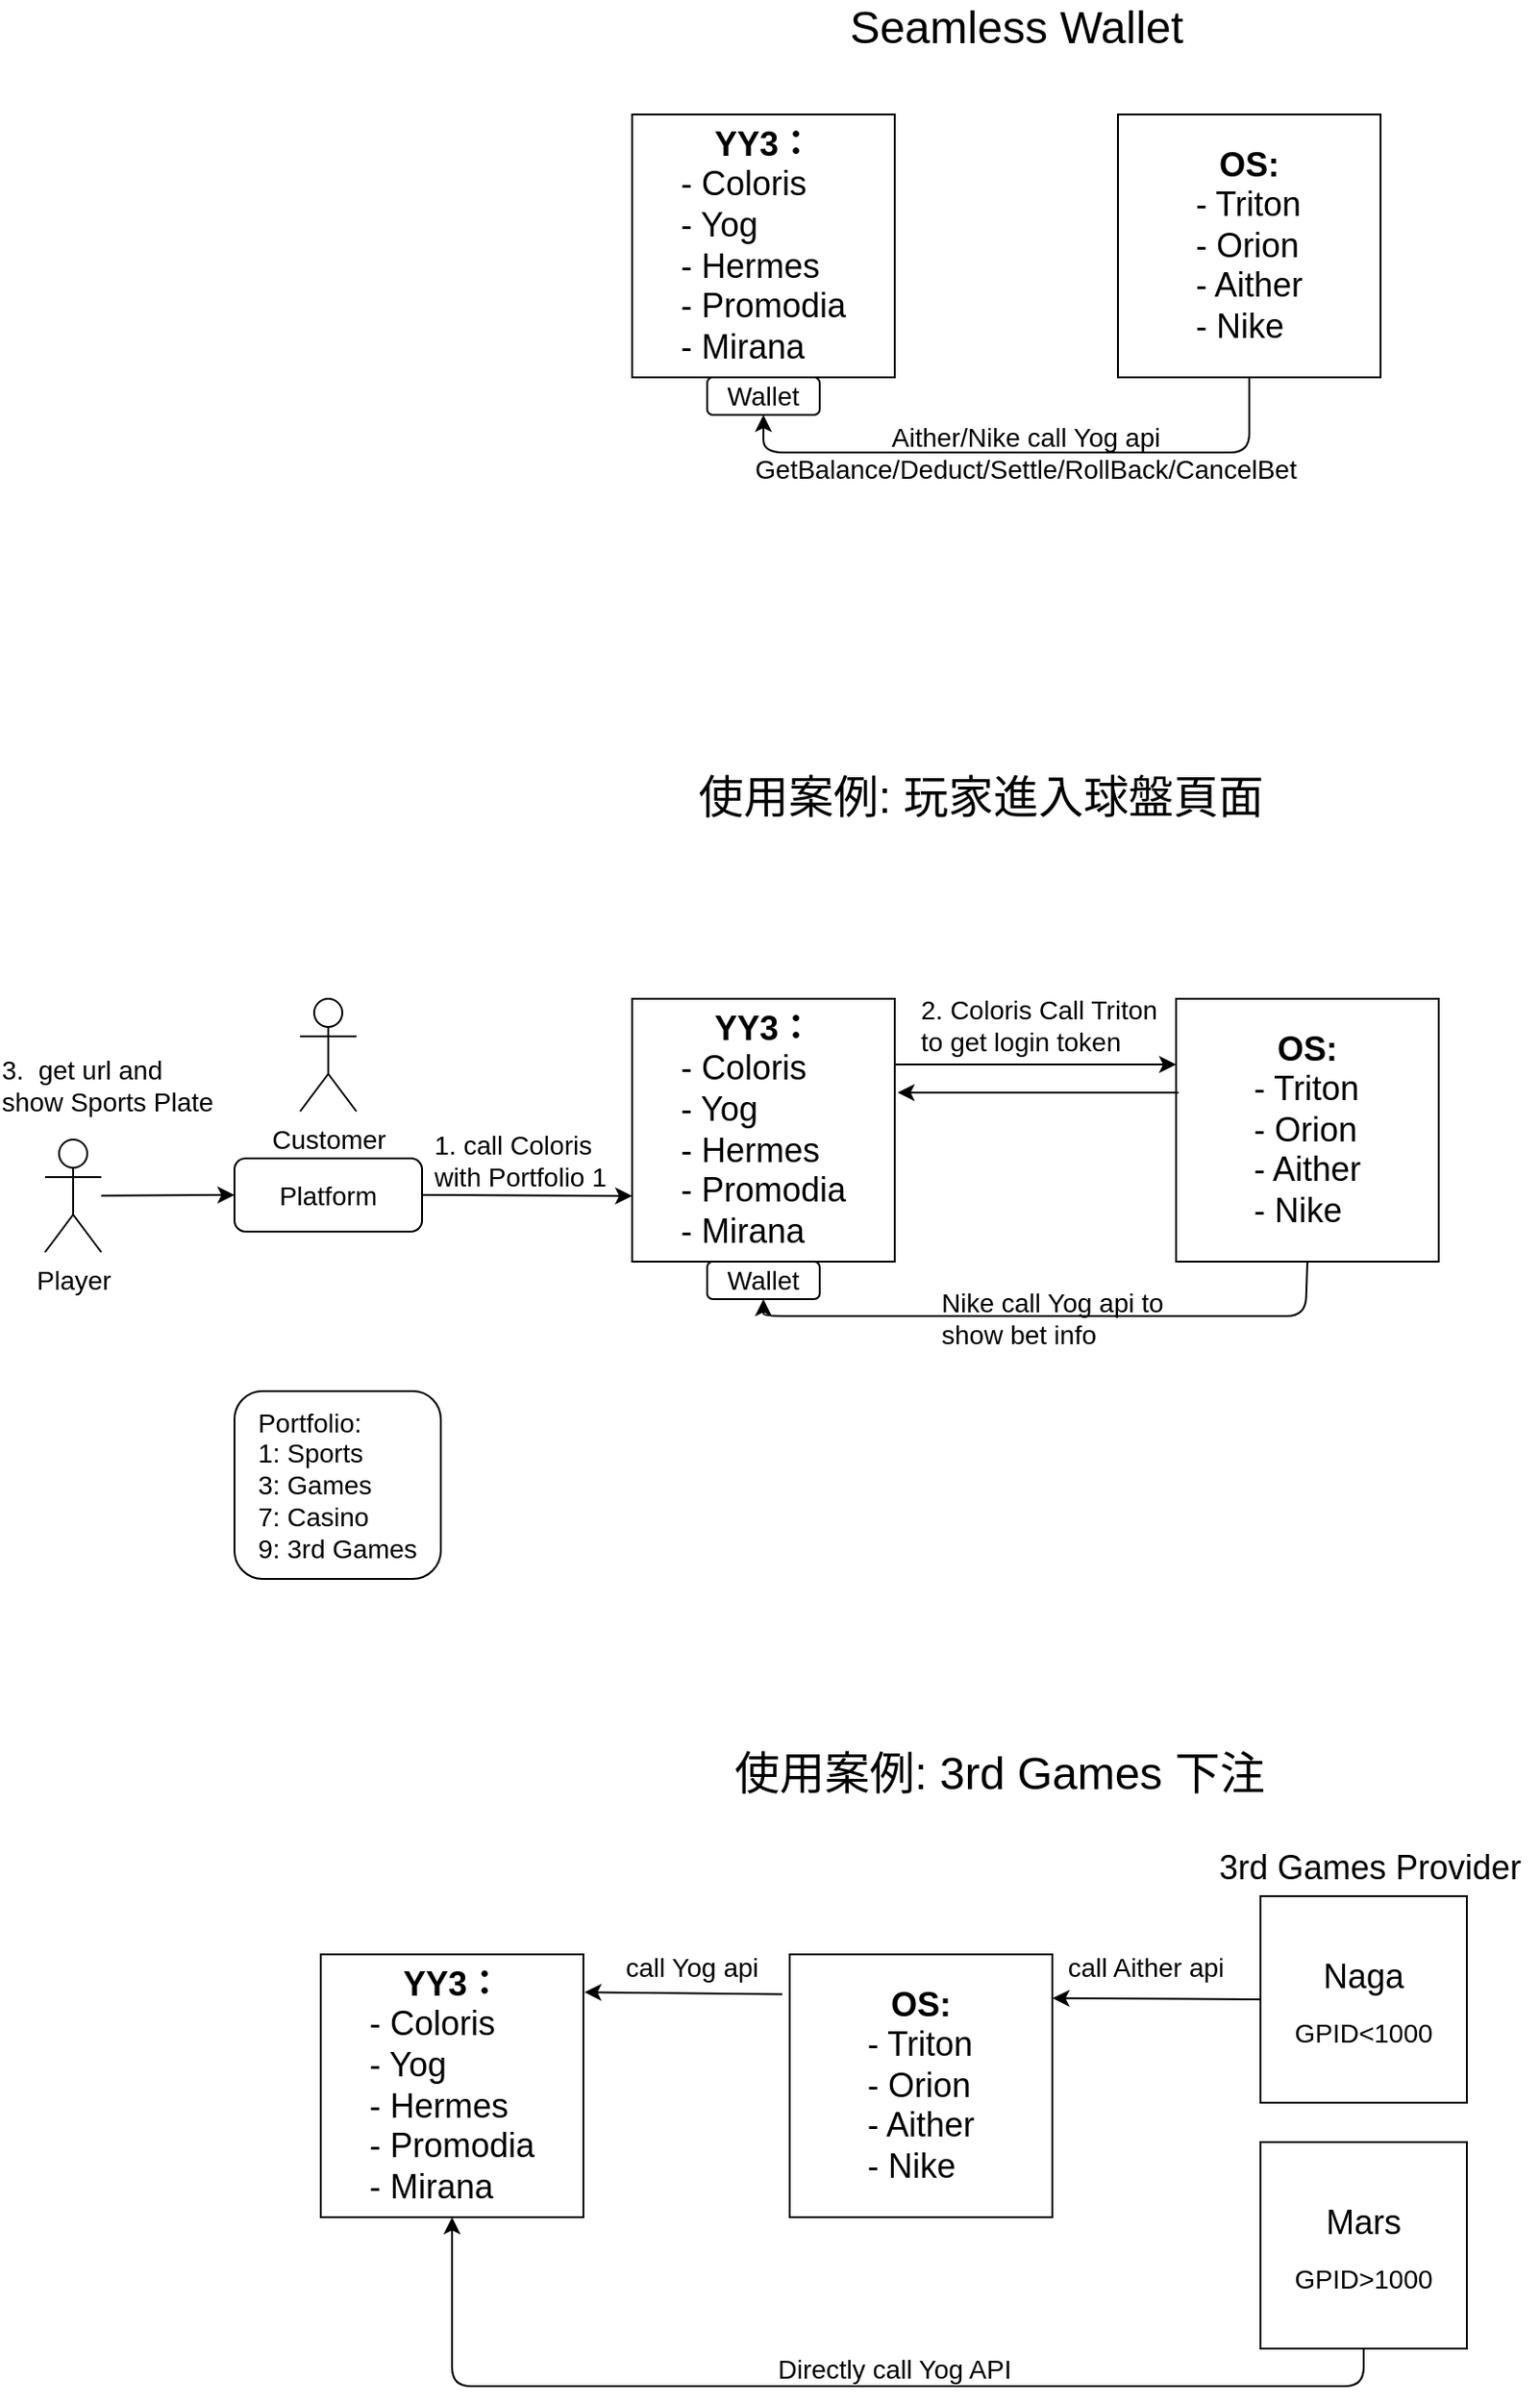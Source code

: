 <mxfile>
    <diagram id="llzUr2pBcgUc9o29uizo" name="Page-1">
        <mxGraphModel dx="1002" dy="467" grid="1" gridSize="10" guides="1" tooltips="1" connect="1" arrows="1" fold="1" page="1" pageScale="1" pageWidth="583" pageHeight="827" math="0" shadow="0">
            <root>
                <mxCell id="0"/>
                <mxCell id="1" parent="0"/>
                <mxCell id="2" value="&lt;div style=&quot;text-align: left;&quot;&gt;&lt;div style=&quot;text-align: center;&quot;&gt;&lt;span style=&quot;background-color: initial;&quot;&gt;&lt;font style=&quot;font-size: 18px;&quot;&gt;&lt;b&gt;YY3：&lt;/b&gt;&lt;/font&gt;&lt;/span&gt;&lt;/div&gt;&lt;div&gt;&lt;span style=&quot;background-color: initial;&quot;&gt;&lt;font style=&quot;font-size: 18px;&quot;&gt;- Coloris&lt;/font&gt;&lt;/span&gt;&lt;/div&gt;&lt;font style=&quot;text-align: center; font-size: 18px;&quot;&gt;&lt;div style=&quot;text-align: left;&quot;&gt;&lt;span style=&quot;background-color: initial;&quot;&gt;- Yog&lt;/span&gt;&lt;/div&gt;&lt;div style=&quot;text-align: left;&quot;&gt;&lt;span style=&quot;background-color: initial;&quot;&gt;- Hermes&lt;/span&gt;&lt;/div&gt;&lt;div style=&quot;text-align: left;&quot;&gt;&lt;span style=&quot;background-color: initial;&quot;&gt;- Promodia&lt;/span&gt;&lt;/div&gt;&lt;div style=&quot;text-align: left;&quot;&gt;&lt;span style=&quot;background-color: initial;&quot;&gt;- Mirana&lt;/span&gt;&lt;/div&gt;&lt;/font&gt;&lt;/div&gt;" style="whiteSpace=wrap;html=1;aspect=fixed;" parent="1" vertex="1">
                    <mxGeometry x="379" y="150" width="140" height="140" as="geometry"/>
                </mxCell>
                <mxCell id="4" value="&lt;div style=&quot;text-align: left;&quot;&gt;&lt;div style=&quot;text-align: center;&quot;&gt;&lt;span style=&quot;font-size: 18px;&quot;&gt;&lt;b&gt;OS:&lt;/b&gt;&lt;/span&gt;&lt;/div&gt;&lt;div&gt;&lt;span style=&quot;font-size: 18px;&quot;&gt;- Triton&lt;/span&gt;&lt;/div&gt;&lt;div&gt;&lt;span style=&quot;font-size: 18px;&quot;&gt;- Orion&lt;/span&gt;&lt;/div&gt;&lt;div&gt;&lt;span style=&quot;font-size: 18px;&quot;&gt;- Aither&lt;/span&gt;&lt;/div&gt;&lt;div&gt;&lt;span style=&quot;font-size: 18px;&quot;&gt;- Nike&lt;/span&gt;&lt;/div&gt;&lt;/div&gt;" style="whiteSpace=wrap;html=1;aspect=fixed;" parent="1" vertex="1">
                    <mxGeometry x="638" y="150" width="140" height="140" as="geometry"/>
                </mxCell>
                <mxCell id="37" value="&lt;span style=&quot;font-size: 14px;&quot;&gt;Aither/Nike call Yog api&lt;br&gt;GetBalance/Deduct/Settle/RollBack/CancelBet&lt;br&gt;&lt;/span&gt;" style="text;html=1;strokeColor=none;fillColor=none;align=center;verticalAlign=middle;whiteSpace=wrap;rounded=0;" parent="1" vertex="1">
                    <mxGeometry x="419" y="297" width="340" height="65" as="geometry"/>
                </mxCell>
                <mxCell id="40" value="&lt;font style=&quot;font-size: 14px;&quot;&gt;Wallet&lt;/font&gt;" style="rounded=1;whiteSpace=wrap;html=1;fontSize=12;" parent="1" vertex="1">
                    <mxGeometry x="419" y="290" width="60" height="20" as="geometry"/>
                </mxCell>
                <mxCell id="43" value="" style="endArrow=classic;html=1;fontSize=14;exitX=0.5;exitY=1;exitDx=0;exitDy=0;entryX=0.5;entryY=1;entryDx=0;entryDy=0;" parent="1" source="4" target="40" edge="1">
                    <mxGeometry width="50" height="50" relative="1" as="geometry">
                        <mxPoint x="519" y="300" as="sourcePoint"/>
                        <mxPoint x="569" y="250" as="targetPoint"/>
                        <Array as="points">
                            <mxPoint x="708" y="330"/>
                            <mxPoint x="449" y="330"/>
                        </Array>
                    </mxGeometry>
                </mxCell>
                <mxCell id="49" value="&lt;div style=&quot;&quot;&gt;&lt;span style=&quot;background-color: initial;&quot;&gt;&lt;font style=&quot;font-size: 18px;&quot;&gt;&lt;b&gt;YY3：&lt;/b&gt;&lt;/font&gt;&lt;/span&gt;&lt;/div&gt;&lt;div style=&quot;text-align: left;&quot;&gt;&lt;span style=&quot;background-color: initial;&quot;&gt;&lt;font style=&quot;font-size: 18px;&quot;&gt;- Coloris&lt;/font&gt;&lt;/span&gt;&lt;/div&gt;&lt;font style=&quot;font-size: 18px;&quot;&gt;&lt;div style=&quot;text-align: left;&quot;&gt;&lt;span style=&quot;background-color: initial;&quot;&gt;- Yog&lt;/span&gt;&lt;/div&gt;&lt;div style=&quot;text-align: left;&quot;&gt;&lt;span style=&quot;background-color: initial;&quot;&gt;- Hermes&lt;/span&gt;&lt;/div&gt;&lt;div style=&quot;text-align: left;&quot;&gt;&lt;span style=&quot;background-color: initial;&quot;&gt;- Promodia&lt;/span&gt;&lt;/div&gt;&lt;div style=&quot;text-align: left;&quot;&gt;&lt;span style=&quot;background-color: initial;&quot;&gt;- Mirana&lt;/span&gt;&lt;/div&gt;&lt;/font&gt;" style="whiteSpace=wrap;html=1;aspect=fixed;" parent="1" vertex="1">
                    <mxGeometry x="379" y="621" width="140" height="140" as="geometry"/>
                </mxCell>
                <mxCell id="51" value="&lt;div style=&quot;&quot;&gt;&lt;span style=&quot;font-size: 18px;&quot;&gt;&lt;b&gt;OS:&lt;/b&gt;&lt;/span&gt;&lt;/div&gt;&lt;div style=&quot;text-align: left;&quot;&gt;&lt;span style=&quot;font-size: 18px;&quot;&gt;- Triton&lt;/span&gt;&lt;/div&gt;&lt;div style=&quot;text-align: left;&quot;&gt;&lt;span style=&quot;font-size: 18px;&quot;&gt;- Orion&lt;/span&gt;&lt;/div&gt;&lt;div style=&quot;text-align: left;&quot;&gt;&lt;span style=&quot;font-size: 18px;&quot;&gt;- Aither&lt;/span&gt;&lt;/div&gt;&lt;div style=&quot;text-align: left;&quot;&gt;&lt;span style=&quot;font-size: 18px;&quot;&gt;- Nike&lt;/span&gt;&lt;/div&gt;" style="whiteSpace=wrap;html=1;aspect=fixed;" parent="1" vertex="1">
                    <mxGeometry x="669" y="621" width="140" height="140" as="geometry"/>
                </mxCell>
                <mxCell id="56" value="Customer" style="shape=umlActor;verticalLabelPosition=bottom;verticalAlign=top;html=1;outlineConnect=0;fontSize=14;" parent="1" vertex="1">
                    <mxGeometry x="202" y="621" width="30" height="60" as="geometry"/>
                </mxCell>
                <mxCell id="57" value="Platform" style="rounded=1;whiteSpace=wrap;html=1;fontSize=14;" parent="1" vertex="1">
                    <mxGeometry x="167" y="706" width="100" height="39" as="geometry"/>
                </mxCell>
                <mxCell id="58" value="" style="endArrow=classic;html=1;fontSize=14;exitX=1;exitY=0.5;exitDx=0;exitDy=0;entryX=0;entryY=0.75;entryDx=0;entryDy=0;" parent="1" source="57" target="49" edge="1">
                    <mxGeometry width="50" height="50" relative="1" as="geometry">
                        <mxPoint x="379" y="691" as="sourcePoint"/>
                        <mxPoint x="429" y="641" as="targetPoint"/>
                    </mxGeometry>
                </mxCell>
                <mxCell id="59" value="&lt;div style=&quot;text-align: left;&quot;&gt;&lt;span style=&quot;font-size: 14px; background-color: initial;&quot;&gt;1. call Coloris&lt;/span&gt;&lt;/div&gt;&lt;span style=&quot;font-size: 14px;&quot;&gt;&lt;div style=&quot;text-align: left;&quot;&gt;&lt;span style=&quot;background-color: initial;&quot;&gt;with Portfolio 1&lt;/span&gt;&lt;/div&gt;&lt;/span&gt;" style="text;html=1;strokeColor=none;fillColor=none;align=center;verticalAlign=middle;whiteSpace=wrap;rounded=0;" parent="1" vertex="1">
                    <mxGeometry x="267" y="693" width="105" height="28" as="geometry"/>
                </mxCell>
                <mxCell id="60" value="" style="endArrow=classic;html=1;fontSize=14;entryX=0;entryY=0.25;entryDx=0;entryDy=0;exitX=1;exitY=0.25;exitDx=0;exitDy=0;" parent="1" source="49" target="51" edge="1">
                    <mxGeometry width="50" height="50" relative="1" as="geometry">
                        <mxPoint x="459" y="661" as="sourcePoint"/>
                        <mxPoint x="509" y="611" as="targetPoint"/>
                    </mxGeometry>
                </mxCell>
                <mxCell id="61" value="&lt;font style=&quot;font-size: 14px;&quot;&gt;2. Coloris Call Triton to get login token&lt;/font&gt;" style="text;html=1;strokeColor=none;fillColor=none;align=left;verticalAlign=middle;whiteSpace=wrap;rounded=0;" parent="1" vertex="1">
                    <mxGeometry x="531" y="621" width="136" height="28" as="geometry"/>
                </mxCell>
                <mxCell id="63" value="&lt;font style=&quot;font-size: 24px;&quot;&gt;使用案例: 玩家進入球盤頁面&lt;/font&gt;" style="text;html=1;strokeColor=none;fillColor=none;align=center;verticalAlign=middle;whiteSpace=wrap;rounded=0;" parent="1" vertex="1">
                    <mxGeometry x="400" y="500" width="330" height="28" as="geometry"/>
                </mxCell>
                <mxCell id="64" value="&lt;div style=&quot;text-align: left;&quot;&gt;&lt;br&gt;&lt;/div&gt;" style="text;html=1;strokeColor=none;fillColor=none;align=center;verticalAlign=middle;whiteSpace=wrap;rounded=0;" parent="1" vertex="1">
                    <mxGeometry x="108" y="800" width="105" height="80" as="geometry"/>
                </mxCell>
                <mxCell id="65" value="&lt;div style=&quot;font-size: 12px; text-align: left;&quot;&gt;&lt;span style=&quot;font-size: 14px; background-color: initial;&quot;&gt;Portfolio:&lt;/span&gt;&lt;/div&gt;&lt;span style=&quot;font-size: 14px;&quot;&gt;&lt;div style=&quot;text-align: left;&quot;&gt;&lt;span style=&quot;background-color: initial;&quot;&gt;1: Sports&lt;/span&gt;&lt;/div&gt;&lt;div style=&quot;text-align: left;&quot;&gt;&lt;span style=&quot;background-color: initial;&quot;&gt;3: Games&lt;/span&gt;&lt;/div&gt;&lt;div style=&quot;text-align: left;&quot;&gt;&lt;span style=&quot;background-color: initial;&quot;&gt;7: Casino&lt;/span&gt;&lt;/div&gt;&lt;div style=&quot;text-align: left;&quot;&gt;&lt;span style=&quot;background-color: initial;&quot;&gt;9: 3rd Games&lt;/span&gt;&lt;/div&gt;&lt;/span&gt;" style="rounded=1;whiteSpace=wrap;html=1;fontSize=24;" parent="1" vertex="1">
                    <mxGeometry x="167" y="830" width="110" height="100" as="geometry"/>
                </mxCell>
                <mxCell id="66" value="" style="endArrow=classic;html=1;fontSize=24;exitX=0.009;exitY=0.357;exitDx=0;exitDy=0;exitPerimeter=0;entryX=1.011;entryY=0.357;entryDx=0;entryDy=0;entryPerimeter=0;" parent="1" source="51" target="49" edge="1">
                    <mxGeometry width="50" height="50" relative="1" as="geometry">
                        <mxPoint x="459" y="791" as="sourcePoint"/>
                        <mxPoint x="509" y="741" as="targetPoint"/>
                    </mxGeometry>
                </mxCell>
                <mxCell id="68" value="&lt;div style=&quot;text-align: left;&quot;&gt;&lt;span style=&quot;font-size: 14px; background-color: initial;&quot;&gt;3.&amp;nbsp; get url and show Sports Plate&amp;nbsp;&lt;/span&gt;&lt;/div&gt;" style="text;html=1;strokeColor=none;fillColor=none;align=center;verticalAlign=middle;whiteSpace=wrap;rounded=0;" parent="1" vertex="1">
                    <mxGeometry x="42" y="653" width="119" height="28" as="geometry"/>
                </mxCell>
                <mxCell id="69" value="Player" style="shape=umlActor;verticalLabelPosition=bottom;verticalAlign=top;html=1;outlineConnect=0;fontSize=14;" parent="1" vertex="1">
                    <mxGeometry x="66" y="696" width="30" height="60" as="geometry"/>
                </mxCell>
                <mxCell id="70" value="" style="endArrow=classic;html=1;fontSize=24;entryX=0;entryY=0.5;entryDx=0;entryDy=0;" parent="1" source="69" target="57" edge="1">
                    <mxGeometry width="50" height="50" relative="1" as="geometry">
                        <mxPoint x="388" y="790" as="sourcePoint"/>
                        <mxPoint x="438" y="740" as="targetPoint"/>
                    </mxGeometry>
                </mxCell>
                <mxCell id="74" value="&lt;font style=&quot;font-size: 14px;&quot;&gt;Wallet&lt;/font&gt;" style="rounded=1;whiteSpace=wrap;html=1;fontSize=12;" parent="1" vertex="1">
                    <mxGeometry x="419" y="761" width="60" height="20" as="geometry"/>
                </mxCell>
                <mxCell id="77" value="&lt;font style=&quot;font-size: 14px;&quot;&gt;Nike call Yog api to show bet info&lt;/font&gt;" style="text;html=1;strokeColor=none;fillColor=none;align=left;verticalAlign=middle;whiteSpace=wrap;rounded=0;" parent="1" vertex="1">
                    <mxGeometry x="542" y="777" width="136" height="28" as="geometry"/>
                </mxCell>
                <mxCell id="79" value="" style="endArrow=classic;html=1;fontSize=24;exitX=0.5;exitY=1;exitDx=0;exitDy=0;entryX=0.5;entryY=1;entryDx=0;entryDy=0;" parent="1" source="51" target="74" edge="1">
                    <mxGeometry width="50" height="50" relative="1" as="geometry">
                        <mxPoint x="498" y="680" as="sourcePoint"/>
                        <mxPoint x="618" y="760" as="targetPoint"/>
                        <Array as="points">
                            <mxPoint x="738" y="790"/>
                            <mxPoint x="449" y="790"/>
                        </Array>
                    </mxGeometry>
                </mxCell>
                <mxCell id="81" value="&lt;font style=&quot;font-size: 24px;&quot;&gt;Seamless Wallet&lt;/font&gt;" style="text;html=1;strokeColor=none;fillColor=none;align=center;verticalAlign=middle;whiteSpace=wrap;rounded=0;" parent="1" vertex="1">
                    <mxGeometry x="419" y="90" width="330" height="28" as="geometry"/>
                </mxCell>
                <mxCell id="82" value="&lt;font style=&quot;&quot;&gt;&lt;span style=&quot;font-size: 18px;&quot;&gt;Naga&lt;/span&gt;&lt;br&gt;&lt;font style=&quot;font-size: 14px;&quot;&gt;GPID&amp;lt;1000&lt;/font&gt;&lt;br&gt;&lt;/font&gt;" style="whiteSpace=wrap;html=1;aspect=fixed;fontSize=24;" parent="1" vertex="1">
                    <mxGeometry x="714" y="1099" width="110" height="110" as="geometry"/>
                </mxCell>
                <mxCell id="83" value="&lt;span style=&quot;font-size: 18px;&quot;&gt;Mars&lt;/span&gt;&lt;br&gt;&lt;font style=&quot;font-size: 14px;&quot;&gt;GPID&amp;gt;1000&lt;/font&gt;" style="whiteSpace=wrap;html=1;aspect=fixed;fontSize=24;" parent="1" vertex="1">
                    <mxGeometry x="714" y="1230" width="110" height="110" as="geometry"/>
                </mxCell>
                <mxCell id="84" value="&lt;div style=&quot;text-align: left;&quot;&gt;&lt;font style=&quot;font-size: 18px;&quot;&gt;3rd Games Provider&lt;/font&gt;&lt;/div&gt;" style="text;html=1;strokeColor=none;fillColor=none;align=center;verticalAlign=middle;whiteSpace=wrap;rounded=0;" parent="1" vertex="1">
                    <mxGeometry x="683" y="1070" width="179" height="28" as="geometry"/>
                </mxCell>
                <mxCell id="86" value="&lt;div style=&quot;&quot;&gt;&lt;span style=&quot;background-color: initial;&quot;&gt;&lt;font style=&quot;font-size: 18px;&quot;&gt;&lt;b&gt;YY3：&lt;/b&gt;&lt;/font&gt;&lt;/span&gt;&lt;/div&gt;&lt;div style=&quot;text-align: left;&quot;&gt;&lt;span style=&quot;background-color: initial;&quot;&gt;&lt;font style=&quot;font-size: 18px;&quot;&gt;- Coloris&lt;/font&gt;&lt;/span&gt;&lt;/div&gt;&lt;font style=&quot;font-size: 18px;&quot;&gt;&lt;div style=&quot;text-align: left;&quot;&gt;&lt;span style=&quot;background-color: initial;&quot;&gt;- Yog&lt;/span&gt;&lt;/div&gt;&lt;div style=&quot;text-align: left;&quot;&gt;&lt;span style=&quot;background-color: initial;&quot;&gt;- Hermes&lt;/span&gt;&lt;/div&gt;&lt;div style=&quot;text-align: left;&quot;&gt;&lt;span style=&quot;background-color: initial;&quot;&gt;- Promodia&lt;/span&gt;&lt;/div&gt;&lt;div style=&quot;text-align: left;&quot;&gt;&lt;span style=&quot;background-color: initial;&quot;&gt;- Mirana&lt;/span&gt;&lt;/div&gt;&lt;/font&gt;" style="whiteSpace=wrap;html=1;aspect=fixed;" parent="1" vertex="1">
                    <mxGeometry x="213" y="1130" width="140" height="140" as="geometry"/>
                </mxCell>
                <mxCell id="87" value="&lt;div style=&quot;&quot;&gt;&lt;span style=&quot;font-size: 18px;&quot;&gt;&lt;b&gt;OS:&lt;/b&gt;&lt;/span&gt;&lt;/div&gt;&lt;div style=&quot;text-align: left;&quot;&gt;&lt;span style=&quot;font-size: 18px;&quot;&gt;- Triton&lt;/span&gt;&lt;/div&gt;&lt;div style=&quot;text-align: left;&quot;&gt;&lt;span style=&quot;font-size: 18px;&quot;&gt;- Orion&lt;/span&gt;&lt;/div&gt;&lt;div style=&quot;text-align: left;&quot;&gt;&lt;span style=&quot;font-size: 18px;&quot;&gt;- Aither&lt;/span&gt;&lt;/div&gt;&lt;div style=&quot;text-align: left;&quot;&gt;&lt;span style=&quot;font-size: 18px;&quot;&gt;- Nike&lt;/span&gt;&lt;/div&gt;" style="whiteSpace=wrap;html=1;aspect=fixed;" parent="1" vertex="1">
                    <mxGeometry x="463" y="1130" width="140" height="140" as="geometry"/>
                </mxCell>
                <mxCell id="88" value="" style="endArrow=classic;html=1;fontSize=18;exitX=0.5;exitY=1;exitDx=0;exitDy=0;entryX=0.5;entryY=1;entryDx=0;entryDy=0;" parent="1" source="83" target="86" edge="1">
                    <mxGeometry width="50" height="50" relative="1" as="geometry">
                        <mxPoint x="463" y="1280" as="sourcePoint"/>
                        <mxPoint x="513" y="1230" as="targetPoint"/>
                        <Array as="points">
                            <mxPoint x="769" y="1360"/>
                            <mxPoint x="283" y="1360"/>
                        </Array>
                    </mxGeometry>
                </mxCell>
                <mxCell id="89" value="" style="endArrow=classic;html=1;fontSize=18;exitX=0;exitY=0.5;exitDx=0;exitDy=0;entryX=1.001;entryY=0.167;entryDx=0;entryDy=0;entryPerimeter=0;" parent="1" source="82" target="87" edge="1">
                    <mxGeometry width="50" height="50" relative="1" as="geometry">
                        <mxPoint x="463" y="1280" as="sourcePoint"/>
                        <mxPoint x="513" y="1230" as="targetPoint"/>
                    </mxGeometry>
                </mxCell>
                <mxCell id="91" value="" style="endArrow=classic;html=1;fontSize=18;exitX=-0.028;exitY=0.152;exitDx=0;exitDy=0;exitPerimeter=0;entryX=1.004;entryY=0.144;entryDx=0;entryDy=0;entryPerimeter=0;" parent="1" source="87" target="86" edge="1">
                    <mxGeometry width="50" height="50" relative="1" as="geometry">
                        <mxPoint x="463" y="1280" as="sourcePoint"/>
                        <mxPoint x="393" y="1270" as="targetPoint"/>
                    </mxGeometry>
                </mxCell>
                <mxCell id="92" value="&lt;div style=&quot;text-align: left;&quot;&gt;&lt;span style=&quot;font-size: 14px;&quot;&gt;Directly call Yog API&lt;/span&gt;&lt;/div&gt;" style="text;html=1;strokeColor=none;fillColor=none;align=center;verticalAlign=middle;whiteSpace=wrap;rounded=0;" parent="1" vertex="1">
                    <mxGeometry x="452" y="1337" width="134" height="28" as="geometry"/>
                </mxCell>
                <mxCell id="94" value="&lt;div style=&quot;text-align: left;&quot;&gt;&lt;span style=&quot;font-size: 14px;&quot;&gt;call Aither api&lt;/span&gt;&lt;/div&gt;" style="text;html=1;strokeColor=none;fillColor=none;align=center;verticalAlign=middle;whiteSpace=wrap;rounded=0;" parent="1" vertex="1">
                    <mxGeometry x="586" y="1123" width="134" height="28" as="geometry"/>
                </mxCell>
                <mxCell id="95" value="&lt;div style=&quot;text-align: left;&quot;&gt;&lt;span style=&quot;font-size: 14px;&quot;&gt;call Yog api&lt;/span&gt;&lt;/div&gt;" style="text;html=1;strokeColor=none;fillColor=none;align=center;verticalAlign=middle;whiteSpace=wrap;rounded=0;" parent="1" vertex="1">
                    <mxGeometry x="344" y="1123" width="134" height="28" as="geometry"/>
                </mxCell>
                <mxCell id="96" value="&lt;font style=&quot;font-size: 24px;&quot;&gt;使用案例: 3rd Games 下注&lt;/font&gt;" style="text;html=1;strokeColor=none;fillColor=none;align=center;verticalAlign=middle;whiteSpace=wrap;rounded=0;" parent="1" vertex="1">
                    <mxGeometry x="410" y="1020" width="330" height="28" as="geometry"/>
                </mxCell>
            </root>
        </mxGraphModel>
    </diagram>
</mxfile>